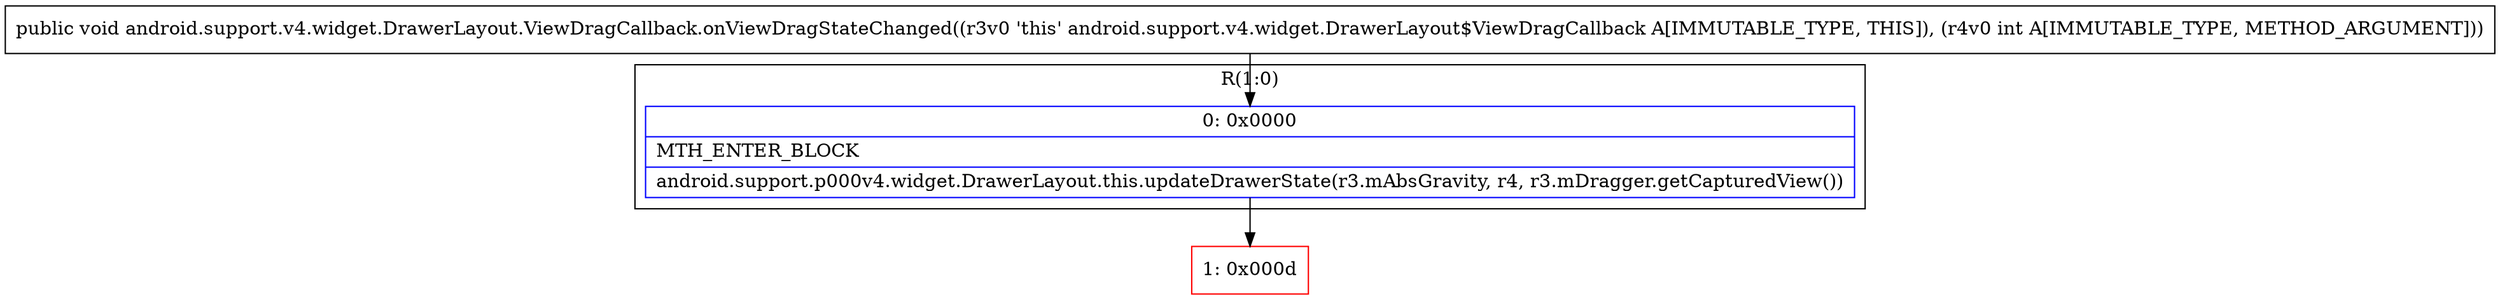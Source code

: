 digraph "CFG forandroid.support.v4.widget.DrawerLayout.ViewDragCallback.onViewDragStateChanged(I)V" {
subgraph cluster_Region_391069101 {
label = "R(1:0)";
node [shape=record,color=blue];
Node_0 [shape=record,label="{0\:\ 0x0000|MTH_ENTER_BLOCK\l|android.support.p000v4.widget.DrawerLayout.this.updateDrawerState(r3.mAbsGravity, r4, r3.mDragger.getCapturedView())\l}"];
}
Node_1 [shape=record,color=red,label="{1\:\ 0x000d}"];
MethodNode[shape=record,label="{public void android.support.v4.widget.DrawerLayout.ViewDragCallback.onViewDragStateChanged((r3v0 'this' android.support.v4.widget.DrawerLayout$ViewDragCallback A[IMMUTABLE_TYPE, THIS]), (r4v0 int A[IMMUTABLE_TYPE, METHOD_ARGUMENT])) }"];
MethodNode -> Node_0;
Node_0 -> Node_1;
}

